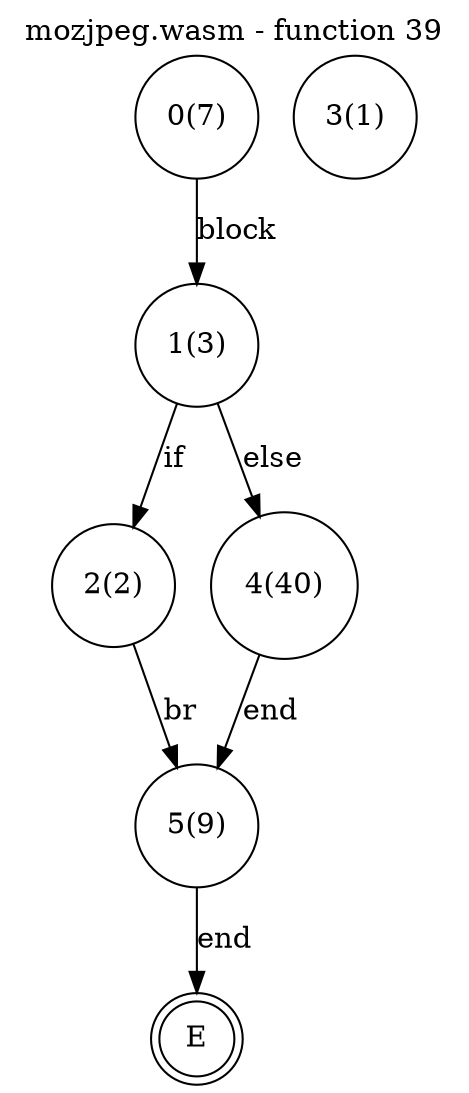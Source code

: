 digraph finite_state_machine {
    label = "mozjpeg.wasm - function 39"
    labelloc =  t
    labelfontsize = 16
    labelfontcolor = black
    labelfontname = "Helvetica"
    node [shape = doublecircle]; E ;
node [shape=circle, fontcolor=black, style="", label="0(7)"]0
node [shape=circle, fontcolor=black, style="", label="1(3)"]1
node [shape=circle, fontcolor=black, style="", label="2(2)"]2
node [shape=circle, fontcolor=black, style="", label="3(1)"]3
node [shape=circle, fontcolor=black, style="", label="4(40)"]4
node [shape=circle, fontcolor=black, style="", label="5(9)"]5
node [shape=circle, fontcolor=black, style="", label="E"]E
    0 -> 1[label="block"];
    1 -> 2[label="if"];
    1 -> 4[label="else"];
    2 -> 5[label="br"];
    4 -> 5[label="end"];
    5 -> E[label="end"];
}
